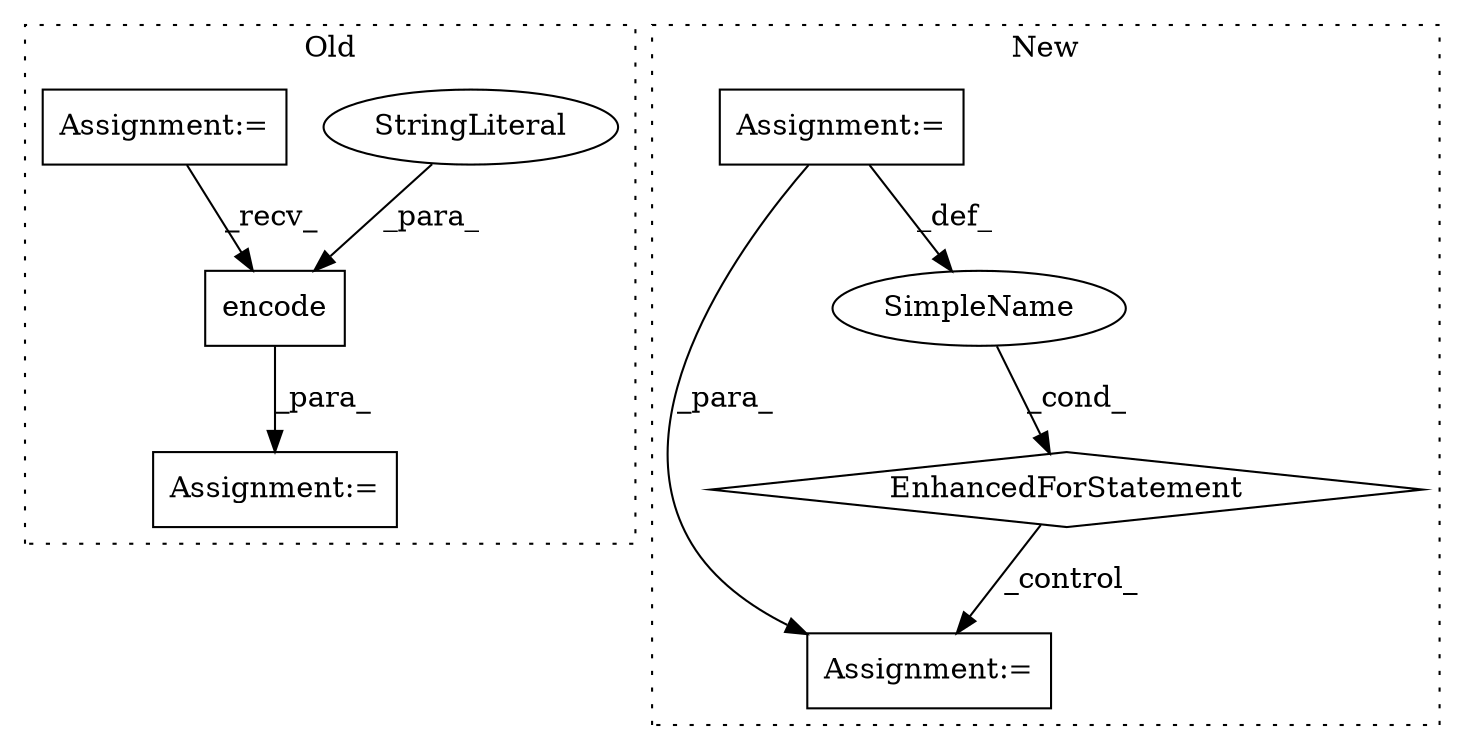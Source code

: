 digraph G {
subgraph cluster0 {
1 [label="encode" a="32" s="5190,5203" l="7,1" shape="box"];
4 [label="StringLiteral" a="45" s="5197" l="6" shape="ellipse"];
5 [label="Assignment:=" a="7" s="5133" l="1" shape="box"];
7 [label="Assignment:=" a="7" s="5164" l="1" shape="box"];
label = "Old";
style="dotted";
}
subgraph cluster1 {
2 [label="EnhancedForStatement" a="70" s="5416,5515" l="53,2" shape="diamond"];
3 [label="Assignment:=" a="7" s="5416,5515" l="53,2" shape="box"];
6 [label="Assignment:=" a="7" s="5532" l="2" shape="box"];
8 [label="SimpleName" a="42" s="5501" l="3" shape="ellipse"];
label = "New";
style="dotted";
}
1 -> 7 [label="_para_"];
2 -> 6 [label="_control_"];
3 -> 6 [label="_para_"];
3 -> 8 [label="_def_"];
4 -> 1 [label="_para_"];
5 -> 1 [label="_recv_"];
8 -> 2 [label="_cond_"];
}